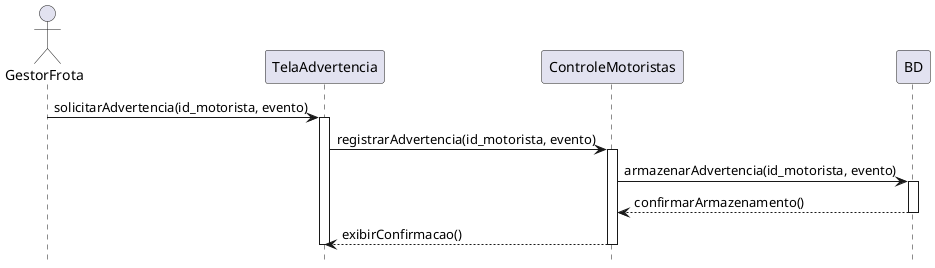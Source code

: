 @startuml "Corrigir ou Advertir Motoristas"
hide footbox

actor GestorFrota as gestor_ator
participant TelaAdvertencia as tela_advertencia
participant ControleMotoristas as controle_motoristas
participant BD as bd

gestor_ator -> tela_advertencia: solicitarAdvertencia(id_motorista, evento)
activate tela_advertencia

tela_advertencia -> controle_motoristas: registrarAdvertencia(id_motorista, evento)
activate controle_motoristas

controle_motoristas -> bd: armazenarAdvertencia(id_motorista, evento)
activate bd

bd --> controle_motoristas: confirmarArmazenamento()
deactivate bd

controle_motoristas --> tela_advertencia: exibirConfirmacao()
deactivate controle_motoristas

deactivate tela_advertencia

@enduml